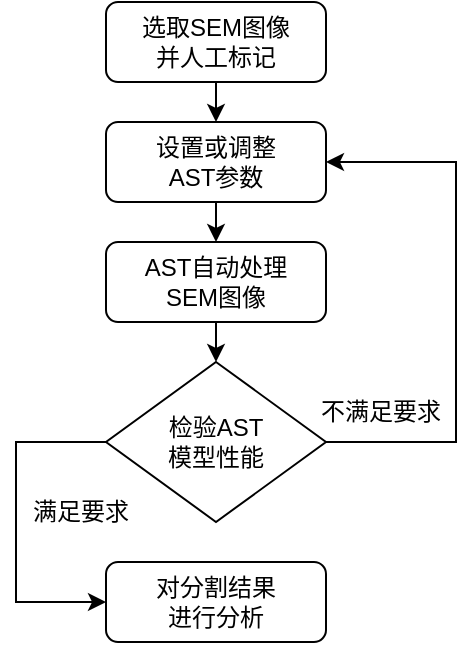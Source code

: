 <mxfile version="17.1.2" type="github">
  <diagram id="C5RBs43oDa-KdzZeNtuy" name="Page-1">
    <mxGraphModel dx="946" dy="557" grid="1" gridSize="10" guides="1" tooltips="1" connect="1" arrows="1" fold="1" page="1" pageScale="1" pageWidth="827" pageHeight="1169" math="0" shadow="0">
      <root>
        <mxCell id="WIyWlLk6GJQsqaUBKTNV-0" />
        <mxCell id="WIyWlLk6GJQsqaUBKTNV-1" parent="WIyWlLk6GJQsqaUBKTNV-0" />
        <mxCell id="1l6Q6XfvDbMfiRP0JhrZ-0" value="选取SEM图像&lt;br&gt;并人工标记" style="rounded=1;whiteSpace=wrap;html=1;" vertex="1" parent="WIyWlLk6GJQsqaUBKTNV-1">
          <mxGeometry x="195" y="110" width="110" height="40" as="geometry" />
        </mxCell>
        <mxCell id="1l6Q6XfvDbMfiRP0JhrZ-2" value="设置或调整&lt;br&gt;AST参数" style="rounded=1;whiteSpace=wrap;html=1;" vertex="1" parent="WIyWlLk6GJQsqaUBKTNV-1">
          <mxGeometry x="195" y="170" width="110" height="40" as="geometry" />
        </mxCell>
        <mxCell id="1l6Q6XfvDbMfiRP0JhrZ-3" value="AST自动处理&lt;br&gt;SEM图像" style="rounded=1;whiteSpace=wrap;html=1;" vertex="1" parent="WIyWlLk6GJQsqaUBKTNV-1">
          <mxGeometry x="195" y="230" width="110" height="40" as="geometry" />
        </mxCell>
        <mxCell id="1l6Q6XfvDbMfiRP0JhrZ-7" value="检验AST&lt;br&gt;模型性能" style="rhombus;whiteSpace=wrap;html=1;" vertex="1" parent="WIyWlLk6GJQsqaUBKTNV-1">
          <mxGeometry x="195" y="290" width="110" height="80" as="geometry" />
        </mxCell>
        <mxCell id="1l6Q6XfvDbMfiRP0JhrZ-9" value="" style="endArrow=classic;html=1;rounded=0;exitX=1;exitY=0.5;exitDx=0;exitDy=0;entryX=1;entryY=0.5;entryDx=0;entryDy=0;" edge="1" parent="WIyWlLk6GJQsqaUBKTNV-1" source="1l6Q6XfvDbMfiRP0JhrZ-7" target="1l6Q6XfvDbMfiRP0JhrZ-2">
          <mxGeometry width="50" height="50" relative="1" as="geometry">
            <mxPoint x="390" y="300" as="sourcePoint" />
            <mxPoint x="370" y="180" as="targetPoint" />
            <Array as="points">
              <mxPoint x="370" y="330" />
              <mxPoint x="370" y="190" />
            </Array>
          </mxGeometry>
        </mxCell>
        <mxCell id="1l6Q6XfvDbMfiRP0JhrZ-10" value="" style="endArrow=classic;html=1;rounded=0;exitX=0.5;exitY=1;exitDx=0;exitDy=0;entryX=0.5;entryY=0;entryDx=0;entryDy=0;" edge="1" parent="WIyWlLk6GJQsqaUBKTNV-1" source="1l6Q6XfvDbMfiRP0JhrZ-0" target="1l6Q6XfvDbMfiRP0JhrZ-2">
          <mxGeometry width="50" height="50" relative="1" as="geometry">
            <mxPoint x="390" y="300" as="sourcePoint" />
            <mxPoint x="440" y="250" as="targetPoint" />
          </mxGeometry>
        </mxCell>
        <mxCell id="1l6Q6XfvDbMfiRP0JhrZ-11" value="" style="endArrow=classic;html=1;rounded=0;exitX=0.5;exitY=1;exitDx=0;exitDy=0;entryX=0.5;entryY=0;entryDx=0;entryDy=0;" edge="1" parent="WIyWlLk6GJQsqaUBKTNV-1" source="1l6Q6XfvDbMfiRP0JhrZ-2" target="1l6Q6XfvDbMfiRP0JhrZ-3">
          <mxGeometry width="50" height="50" relative="1" as="geometry">
            <mxPoint x="390" y="300" as="sourcePoint" />
            <mxPoint x="440" y="250" as="targetPoint" />
          </mxGeometry>
        </mxCell>
        <mxCell id="1l6Q6XfvDbMfiRP0JhrZ-12" value="" style="endArrow=classic;html=1;rounded=0;exitX=0.5;exitY=1;exitDx=0;exitDy=0;" edge="1" parent="WIyWlLk6GJQsqaUBKTNV-1" source="1l6Q6XfvDbMfiRP0JhrZ-3" target="1l6Q6XfvDbMfiRP0JhrZ-7">
          <mxGeometry width="50" height="50" relative="1" as="geometry">
            <mxPoint x="390" y="300" as="sourcePoint" />
            <mxPoint x="440" y="250" as="targetPoint" />
          </mxGeometry>
        </mxCell>
        <mxCell id="1l6Q6XfvDbMfiRP0JhrZ-13" value="不满足要求" style="text;html=1;strokeColor=none;fillColor=none;align=center;verticalAlign=middle;whiteSpace=wrap;rounded=0;" vertex="1" parent="WIyWlLk6GJQsqaUBKTNV-1">
          <mxGeometry x="300" y="300" width="65" height="30" as="geometry" />
        </mxCell>
        <mxCell id="1l6Q6XfvDbMfiRP0JhrZ-15" value="对分割结果&lt;br&gt;进行分析" style="rounded=1;whiteSpace=wrap;html=1;" vertex="1" parent="WIyWlLk6GJQsqaUBKTNV-1">
          <mxGeometry x="195" y="390" width="110" height="40" as="geometry" />
        </mxCell>
        <mxCell id="1l6Q6XfvDbMfiRP0JhrZ-16" value="" style="endArrow=classic;html=1;rounded=0;exitX=0;exitY=0.5;exitDx=0;exitDy=0;entryX=0;entryY=0.5;entryDx=0;entryDy=0;" edge="1" parent="WIyWlLk6GJQsqaUBKTNV-1" source="1l6Q6XfvDbMfiRP0JhrZ-7" target="1l6Q6XfvDbMfiRP0JhrZ-15">
          <mxGeometry width="50" height="50" relative="1" as="geometry">
            <mxPoint x="390" y="400" as="sourcePoint" />
            <mxPoint x="150" y="330" as="targetPoint" />
            <Array as="points">
              <mxPoint x="150" y="330" />
              <mxPoint x="150" y="410" />
            </Array>
          </mxGeometry>
        </mxCell>
        <mxCell id="1l6Q6XfvDbMfiRP0JhrZ-17" value="满足要求" style="text;html=1;strokeColor=none;fillColor=none;align=center;verticalAlign=middle;whiteSpace=wrap;rounded=0;" vertex="1" parent="WIyWlLk6GJQsqaUBKTNV-1">
          <mxGeometry x="150" y="350" width="65" height="30" as="geometry" />
        </mxCell>
      </root>
    </mxGraphModel>
  </diagram>
</mxfile>
